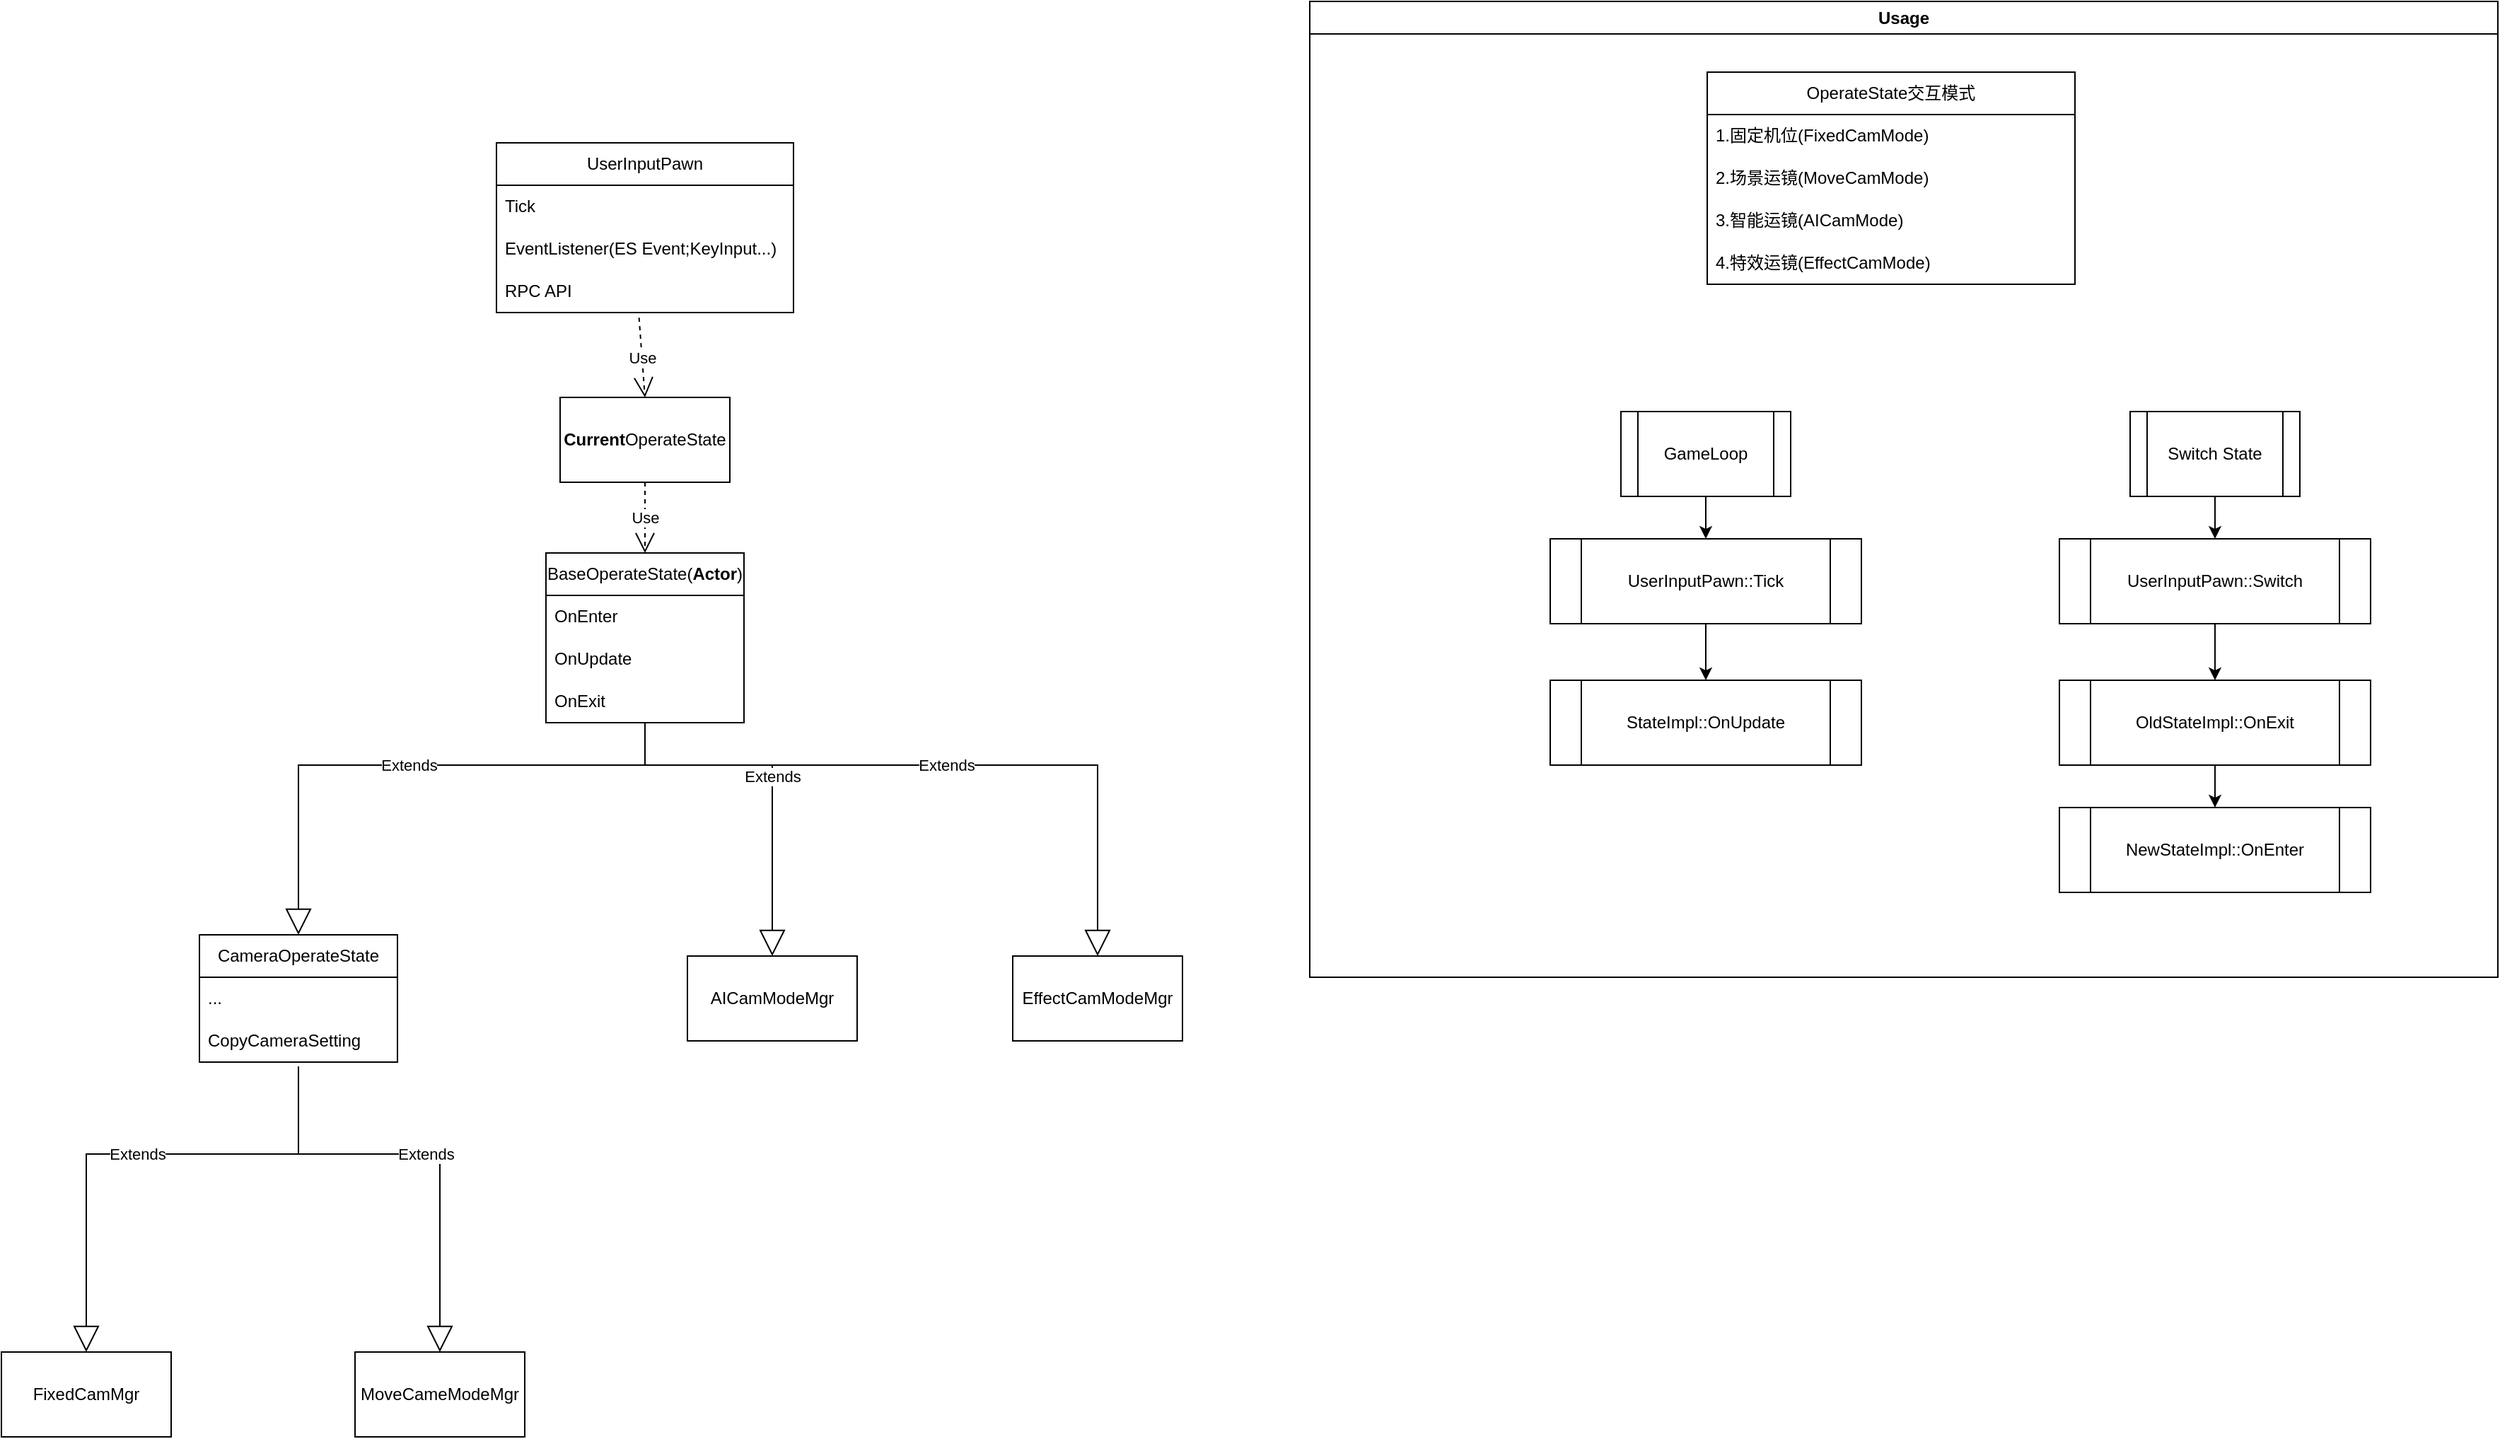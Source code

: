 <mxfile version="24.4.10" type="github">
  <diagram name="第 1 页" id="Tp6xkHWeVjN_rBCy3hVp">
    <mxGraphModel dx="1687" dy="878" grid="1" gridSize="10" guides="1" tooltips="1" connect="1" arrows="1" fold="1" page="1" pageScale="1" pageWidth="827" pageHeight="1169" math="0" shadow="0">
      <root>
        <mxCell id="0" />
        <mxCell id="1" parent="0" />
        <mxCell id="voi-5qZwKjMVEsfEQ1OQ-50" value="Usage" style="swimlane;whiteSpace=wrap;html=1;movable=1;resizable=1;rotatable=1;deletable=1;editable=1;locked=0;connectable=1;" vertex="1" parent="1">
          <mxGeometry x="940" y="50" width="840" height="690" as="geometry" />
        </mxCell>
        <mxCell id="voi-5qZwKjMVEsfEQ1OQ-3" value="OperateState交互模式" style="swimlane;fontStyle=0;childLayout=stackLayout;horizontal=1;startSize=30;horizontalStack=0;resizeParent=1;resizeParentMax=0;resizeLast=0;collapsible=1;marginBottom=0;whiteSpace=wrap;html=1;" vertex="1" parent="voi-5qZwKjMVEsfEQ1OQ-50">
          <mxGeometry x="281" y="50" width="260" height="150" as="geometry" />
        </mxCell>
        <mxCell id="voi-5qZwKjMVEsfEQ1OQ-4" value="1.固定机位(FixedCamMode)" style="text;strokeColor=none;fillColor=none;align=left;verticalAlign=middle;spacingLeft=4;spacingRight=4;overflow=hidden;points=[[0,0.5],[1,0.5]];portConstraint=eastwest;rotatable=0;whiteSpace=wrap;html=1;" vertex="1" parent="voi-5qZwKjMVEsfEQ1OQ-3">
          <mxGeometry y="30" width="260" height="30" as="geometry" />
        </mxCell>
        <mxCell id="voi-5qZwKjMVEsfEQ1OQ-5" value="2.场景运镜(MoveCamMode)" style="text;strokeColor=none;fillColor=none;align=left;verticalAlign=middle;spacingLeft=4;spacingRight=4;overflow=hidden;points=[[0,0.5],[1,0.5]];portConstraint=eastwest;rotatable=0;whiteSpace=wrap;html=1;" vertex="1" parent="voi-5qZwKjMVEsfEQ1OQ-3">
          <mxGeometry y="60" width="260" height="30" as="geometry" />
        </mxCell>
        <mxCell id="voi-5qZwKjMVEsfEQ1OQ-6" value="3.智能运镜(AICamMode)" style="text;strokeColor=none;fillColor=none;align=left;verticalAlign=middle;spacingLeft=4;spacingRight=4;overflow=hidden;points=[[0,0.5],[1,0.5]];portConstraint=eastwest;rotatable=0;whiteSpace=wrap;html=1;" vertex="1" parent="voi-5qZwKjMVEsfEQ1OQ-3">
          <mxGeometry y="90" width="260" height="30" as="geometry" />
        </mxCell>
        <mxCell id="voi-5qZwKjMVEsfEQ1OQ-7" value="4.特效运镜(EffectCamMode)" style="text;strokeColor=none;fillColor=none;align=left;verticalAlign=middle;spacingLeft=4;spacingRight=4;overflow=hidden;points=[[0,0.5],[1,0.5]];portConstraint=eastwest;rotatable=0;whiteSpace=wrap;html=1;" vertex="1" parent="voi-5qZwKjMVEsfEQ1OQ-3">
          <mxGeometry y="120" width="260" height="30" as="geometry" />
        </mxCell>
        <mxCell id="voi-5qZwKjMVEsfEQ1OQ-38" value="UserInputPawn::Tick" style="shape=process;whiteSpace=wrap;html=1;backgroundOutline=1;" vertex="1" parent="voi-5qZwKjMVEsfEQ1OQ-50">
          <mxGeometry x="170" y="380" width="220" height="60" as="geometry" />
        </mxCell>
        <mxCell id="voi-5qZwKjMVEsfEQ1OQ-39" value="StateImpl::OnUpdate" style="shape=process;whiteSpace=wrap;html=1;backgroundOutline=1;" vertex="1" parent="voi-5qZwKjMVEsfEQ1OQ-50">
          <mxGeometry x="170" y="480" width="220" height="60" as="geometry" />
        </mxCell>
        <mxCell id="voi-5qZwKjMVEsfEQ1OQ-44" value="" style="endArrow=classic;html=1;rounded=0;exitX=0.5;exitY=1;exitDx=0;exitDy=0;entryX=0.5;entryY=0;entryDx=0;entryDy=0;" edge="1" parent="voi-5qZwKjMVEsfEQ1OQ-50" source="voi-5qZwKjMVEsfEQ1OQ-35" target="voi-5qZwKjMVEsfEQ1OQ-38">
          <mxGeometry width="50" height="50" relative="1" as="geometry">
            <mxPoint x="410" y="360" as="sourcePoint" />
            <mxPoint x="460" y="310" as="targetPoint" />
          </mxGeometry>
        </mxCell>
        <mxCell id="voi-5qZwKjMVEsfEQ1OQ-45" value="" style="endArrow=classic;html=1;rounded=0;exitX=0.5;exitY=1;exitDx=0;exitDy=0;entryX=0.5;entryY=0;entryDx=0;entryDy=0;" edge="1" parent="voi-5qZwKjMVEsfEQ1OQ-50" source="voi-5qZwKjMVEsfEQ1OQ-38" target="voi-5qZwKjMVEsfEQ1OQ-39">
          <mxGeometry width="50" height="50" relative="1" as="geometry">
            <mxPoint x="290" y="360" as="sourcePoint" />
            <mxPoint x="290" y="390" as="targetPoint" />
          </mxGeometry>
        </mxCell>
        <mxCell id="voi-5qZwKjMVEsfEQ1OQ-35" value="GameLoop" style="shape=process;whiteSpace=wrap;html=1;backgroundOutline=1;" vertex="1" parent="voi-5qZwKjMVEsfEQ1OQ-50">
          <mxGeometry x="220" y="290" width="120" height="60" as="geometry" />
        </mxCell>
        <mxCell id="voi-5qZwKjMVEsfEQ1OQ-9" value="&lt;b&gt;Current&lt;/b&gt;OperateState" style="rounded=0;whiteSpace=wrap;html=1;" vertex="1" parent="1">
          <mxGeometry x="410" y="330" width="120" height="60" as="geometry" />
        </mxCell>
        <mxCell id="voi-5qZwKjMVEsfEQ1OQ-13" value="BaseOperateState(&lt;b&gt;Actor&lt;/b&gt;)" style="swimlane;fontStyle=0;childLayout=stackLayout;horizontal=1;startSize=30;horizontalStack=0;resizeParent=1;resizeParentMax=0;resizeLast=0;collapsible=1;marginBottom=0;whiteSpace=wrap;html=1;" vertex="1" parent="1">
          <mxGeometry x="400" y="440" width="140" height="120" as="geometry" />
        </mxCell>
        <mxCell id="voi-5qZwKjMVEsfEQ1OQ-14" value="OnEnter" style="text;strokeColor=none;fillColor=none;align=left;verticalAlign=middle;spacingLeft=4;spacingRight=4;overflow=hidden;points=[[0,0.5],[1,0.5]];portConstraint=eastwest;rotatable=0;whiteSpace=wrap;html=1;" vertex="1" parent="voi-5qZwKjMVEsfEQ1OQ-13">
          <mxGeometry y="30" width="140" height="30" as="geometry" />
        </mxCell>
        <mxCell id="voi-5qZwKjMVEsfEQ1OQ-15" value="OnUpdate" style="text;strokeColor=none;fillColor=none;align=left;verticalAlign=middle;spacingLeft=4;spacingRight=4;overflow=hidden;points=[[0,0.5],[1,0.5]];portConstraint=eastwest;rotatable=0;whiteSpace=wrap;html=1;" vertex="1" parent="voi-5qZwKjMVEsfEQ1OQ-13">
          <mxGeometry y="60" width="140" height="30" as="geometry" />
        </mxCell>
        <mxCell id="voi-5qZwKjMVEsfEQ1OQ-16" value="OnExit" style="text;strokeColor=none;fillColor=none;align=left;verticalAlign=middle;spacingLeft=4;spacingRight=4;overflow=hidden;points=[[0,0.5],[1,0.5]];portConstraint=eastwest;rotatable=0;whiteSpace=wrap;html=1;" vertex="1" parent="voi-5qZwKjMVEsfEQ1OQ-13">
          <mxGeometry y="90" width="140" height="30" as="geometry" />
        </mxCell>
        <mxCell id="voi-5qZwKjMVEsfEQ1OQ-17" value="UserInputPawn" style="swimlane;fontStyle=0;childLayout=stackLayout;horizontal=1;startSize=30;horizontalStack=0;resizeParent=1;resizeParentMax=0;resizeLast=0;collapsible=1;marginBottom=0;whiteSpace=wrap;html=1;" vertex="1" parent="1">
          <mxGeometry x="365" y="150" width="210" height="120" as="geometry" />
        </mxCell>
        <mxCell id="voi-5qZwKjMVEsfEQ1OQ-18" value="Tick" style="text;strokeColor=none;fillColor=none;align=left;verticalAlign=middle;spacingLeft=4;spacingRight=4;overflow=hidden;points=[[0,0.5],[1,0.5]];portConstraint=eastwest;rotatable=0;whiteSpace=wrap;html=1;" vertex="1" parent="voi-5qZwKjMVEsfEQ1OQ-17">
          <mxGeometry y="30" width="210" height="30" as="geometry" />
        </mxCell>
        <mxCell id="voi-5qZwKjMVEsfEQ1OQ-19" value="EventListener(ES Event;KeyInput...)" style="text;strokeColor=none;fillColor=none;align=left;verticalAlign=middle;spacingLeft=4;spacingRight=4;overflow=hidden;points=[[0,0.5],[1,0.5]];portConstraint=eastwest;rotatable=0;whiteSpace=wrap;html=1;" vertex="1" parent="voi-5qZwKjMVEsfEQ1OQ-17">
          <mxGeometry y="60" width="210" height="30" as="geometry" />
        </mxCell>
        <mxCell id="voi-5qZwKjMVEsfEQ1OQ-20" value="RPC API&amp;nbsp;" style="text;strokeColor=none;fillColor=none;align=left;verticalAlign=middle;spacingLeft=4;spacingRight=4;overflow=hidden;points=[[0,0.5],[1,0.5]];portConstraint=eastwest;rotatable=0;whiteSpace=wrap;html=1;" vertex="1" parent="voi-5qZwKjMVEsfEQ1OQ-17">
          <mxGeometry y="90" width="210" height="30" as="geometry" />
        </mxCell>
        <mxCell id="voi-5qZwKjMVEsfEQ1OQ-21" value="Use" style="endArrow=open;endSize=12;dashed=1;html=1;rounded=0;exitX=0.5;exitY=1;exitDx=0;exitDy=0;entryX=0.5;entryY=0;entryDx=0;entryDy=0;" edge="1" parent="1" source="voi-5qZwKjMVEsfEQ1OQ-9" target="voi-5qZwKjMVEsfEQ1OQ-13">
          <mxGeometry width="160" relative="1" as="geometry">
            <mxPoint x="440" y="370" as="sourcePoint" />
            <mxPoint x="600" y="370" as="targetPoint" />
          </mxGeometry>
        </mxCell>
        <mxCell id="voi-5qZwKjMVEsfEQ1OQ-22" value="FixedCamMgr" style="rounded=0;whiteSpace=wrap;html=1;" vertex="1" parent="1">
          <mxGeometry x="15" y="1005" width="120" height="60" as="geometry" />
        </mxCell>
        <mxCell id="voi-5qZwKjMVEsfEQ1OQ-23" value="MoveCameModeMgr" style="rounded=0;whiteSpace=wrap;html=1;" vertex="1" parent="1">
          <mxGeometry x="265" y="1005" width="120" height="60" as="geometry" />
        </mxCell>
        <mxCell id="voi-5qZwKjMVEsfEQ1OQ-24" value="AICamModeMgr" style="rounded=0;whiteSpace=wrap;html=1;" vertex="1" parent="1">
          <mxGeometry x="500" y="725" width="120" height="60" as="geometry" />
        </mxCell>
        <mxCell id="voi-5qZwKjMVEsfEQ1OQ-25" value="EffectCamModeMgr" style="rounded=0;whiteSpace=wrap;html=1;" vertex="1" parent="1">
          <mxGeometry x="730" y="725" width="120" height="60" as="geometry" />
        </mxCell>
        <mxCell id="voi-5qZwKjMVEsfEQ1OQ-26" value="Extends" style="endArrow=block;endSize=16;endFill=0;html=1;rounded=0;exitX=0.5;exitY=1.1;exitDx=0;exitDy=0;exitPerimeter=0;entryX=0.5;entryY=0;entryDx=0;entryDy=0;" edge="1" parent="1" source="voi-5qZwKjMVEsfEQ1OQ-32" target="voi-5qZwKjMVEsfEQ1OQ-22">
          <mxGeometry width="160" relative="1" as="geometry">
            <mxPoint x="415" y="695" as="sourcePoint" />
            <mxPoint x="575" y="695" as="targetPoint" />
            <Array as="points">
              <mxPoint x="225" y="865" />
              <mxPoint x="75" y="865" />
            </Array>
          </mxGeometry>
        </mxCell>
        <mxCell id="voi-5qZwKjMVEsfEQ1OQ-27" value="Extends" style="endArrow=block;endSize=16;endFill=0;html=1;rounded=0;entryX=0.5;entryY=0;entryDx=0;entryDy=0;" edge="1" parent="1" target="voi-5qZwKjMVEsfEQ1OQ-23">
          <mxGeometry width="160" relative="1" as="geometry">
            <mxPoint x="225" y="805" as="sourcePoint" />
            <mxPoint x="605" y="695" as="targetPoint" />
            <Array as="points">
              <mxPoint x="225" y="865" />
              <mxPoint x="325" y="865" />
            </Array>
          </mxGeometry>
        </mxCell>
        <mxCell id="voi-5qZwKjMVEsfEQ1OQ-28" value="Extends" style="endArrow=block;endSize=16;endFill=0;html=1;rounded=0;entryX=0.5;entryY=0;entryDx=0;entryDy=0;exitX=0.5;exitY=1.008;exitDx=0;exitDy=0;exitPerimeter=0;" edge="1" parent="1" source="voi-5qZwKjMVEsfEQ1OQ-16" target="voi-5qZwKjMVEsfEQ1OQ-24">
          <mxGeometry width="160" relative="1" as="geometry">
            <mxPoint x="340" y="560" as="sourcePoint" />
            <mxPoint x="660" y="540" as="targetPoint" />
            <Array as="points">
              <mxPoint x="470" y="590" />
              <mxPoint x="560" y="590" />
            </Array>
          </mxGeometry>
        </mxCell>
        <mxCell id="voi-5qZwKjMVEsfEQ1OQ-29" value="Extends" style="endArrow=block;endSize=16;endFill=0;html=1;rounded=0;exitX=0.5;exitY=1;exitDx=0;exitDy=0;exitPerimeter=0;entryX=0.5;entryY=0;entryDx=0;entryDy=0;" edge="1" parent="1" source="voi-5qZwKjMVEsfEQ1OQ-16" target="voi-5qZwKjMVEsfEQ1OQ-25">
          <mxGeometry width="160" relative="1" as="geometry">
            <mxPoint x="348" y="572" as="sourcePoint" />
            <mxPoint x="570" y="640" as="targetPoint" />
            <Array as="points">
              <mxPoint x="470" y="590" />
              <mxPoint x="790" y="590" />
            </Array>
          </mxGeometry>
        </mxCell>
        <mxCell id="voi-5qZwKjMVEsfEQ1OQ-30" value="CameraOperateState" style="swimlane;fontStyle=0;childLayout=stackLayout;horizontal=1;startSize=30;horizontalStack=0;resizeParent=1;resizeParentMax=0;resizeLast=0;collapsible=1;marginBottom=0;whiteSpace=wrap;html=1;" vertex="1" parent="1">
          <mxGeometry x="155" y="710" width="140" height="90" as="geometry" />
        </mxCell>
        <mxCell id="voi-5qZwKjMVEsfEQ1OQ-31" value="..." style="text;strokeColor=none;fillColor=none;align=left;verticalAlign=middle;spacingLeft=4;spacingRight=4;overflow=hidden;points=[[0,0.5],[1,0.5]];portConstraint=eastwest;rotatable=0;whiteSpace=wrap;html=1;" vertex="1" parent="voi-5qZwKjMVEsfEQ1OQ-30">
          <mxGeometry y="30" width="140" height="30" as="geometry" />
        </mxCell>
        <mxCell id="voi-5qZwKjMVEsfEQ1OQ-32" value="CopyCameraSetting" style="text;strokeColor=none;fillColor=none;align=left;verticalAlign=middle;spacingLeft=4;spacingRight=4;overflow=hidden;points=[[0,0.5],[1,0.5]];portConstraint=eastwest;rotatable=0;whiteSpace=wrap;html=1;" vertex="1" parent="voi-5qZwKjMVEsfEQ1OQ-30">
          <mxGeometry y="60" width="140" height="30" as="geometry" />
        </mxCell>
        <mxCell id="voi-5qZwKjMVEsfEQ1OQ-34" value="Extends" style="endArrow=block;endSize=16;endFill=0;html=1;rounded=0;entryX=0.5;entryY=0;entryDx=0;entryDy=0;" edge="1" parent="1" target="voi-5qZwKjMVEsfEQ1OQ-30">
          <mxGeometry width="160" relative="1" as="geometry">
            <mxPoint x="470" y="560" as="sourcePoint" />
            <mxPoint x="420" y="630" as="targetPoint" />
            <Array as="points">
              <mxPoint x="470" y="590" />
              <mxPoint x="225" y="590" />
            </Array>
          </mxGeometry>
        </mxCell>
        <mxCell id="voi-5qZwKjMVEsfEQ1OQ-40" value="Switch State" style="shape=process;whiteSpace=wrap;html=1;backgroundOutline=1;" vertex="1" parent="1">
          <mxGeometry x="1520" y="340" width="120" height="60" as="geometry" />
        </mxCell>
        <mxCell id="voi-5qZwKjMVEsfEQ1OQ-41" value="UserInputPawn::Switch" style="shape=process;whiteSpace=wrap;html=1;backgroundOutline=1;" vertex="1" parent="1">
          <mxGeometry x="1470" y="430" width="220" height="60" as="geometry" />
        </mxCell>
        <mxCell id="voi-5qZwKjMVEsfEQ1OQ-42" value="OldStateImpl::OnExit" style="shape=process;whiteSpace=wrap;html=1;backgroundOutline=1;" vertex="1" parent="1">
          <mxGeometry x="1470" y="530" width="220" height="60" as="geometry" />
        </mxCell>
        <mxCell id="voi-5qZwKjMVEsfEQ1OQ-43" value="NewStateImpl::OnEnter" style="shape=process;whiteSpace=wrap;html=1;backgroundOutline=1;" vertex="1" parent="1">
          <mxGeometry x="1470" y="620" width="220" height="60" as="geometry" />
        </mxCell>
        <mxCell id="voi-5qZwKjMVEsfEQ1OQ-46" value="" style="endArrow=classic;html=1;rounded=0;exitX=0.5;exitY=1;exitDx=0;exitDy=0;entryX=0.5;entryY=0;entryDx=0;entryDy=0;" edge="1" parent="1" source="voi-5qZwKjMVEsfEQ1OQ-40" target="voi-5qZwKjMVEsfEQ1OQ-41">
          <mxGeometry width="50" height="50" relative="1" as="geometry">
            <mxPoint x="1680" y="420" as="sourcePoint" />
            <mxPoint x="1730" y="370" as="targetPoint" />
          </mxGeometry>
        </mxCell>
        <mxCell id="voi-5qZwKjMVEsfEQ1OQ-47" value="" style="endArrow=classic;html=1;rounded=0;exitX=0.5;exitY=1;exitDx=0;exitDy=0;entryX=0.5;entryY=0;entryDx=0;entryDy=0;" edge="1" parent="1" source="voi-5qZwKjMVEsfEQ1OQ-41" target="voi-5qZwKjMVEsfEQ1OQ-42">
          <mxGeometry width="50" height="50" relative="1" as="geometry">
            <mxPoint x="1590" y="410" as="sourcePoint" />
            <mxPoint x="1590" y="440" as="targetPoint" />
          </mxGeometry>
        </mxCell>
        <mxCell id="voi-5qZwKjMVEsfEQ1OQ-48" value="" style="endArrow=classic;html=1;rounded=0;exitX=0.5;exitY=1;exitDx=0;exitDy=0;entryX=0.5;entryY=0;entryDx=0;entryDy=0;" edge="1" parent="1" source="voi-5qZwKjMVEsfEQ1OQ-42" target="voi-5qZwKjMVEsfEQ1OQ-43">
          <mxGeometry width="50" height="50" relative="1" as="geometry">
            <mxPoint x="1590" y="500" as="sourcePoint" />
            <mxPoint x="1590" y="540" as="targetPoint" />
          </mxGeometry>
        </mxCell>
        <mxCell id="voi-5qZwKjMVEsfEQ1OQ-51" value="Use" style="endArrow=open;endSize=12;dashed=1;html=1;rounded=0;exitX=0.48;exitY=1.12;exitDx=0;exitDy=0;entryX=0.5;entryY=0;entryDx=0;entryDy=0;exitPerimeter=0;" edge="1" parent="1" source="voi-5qZwKjMVEsfEQ1OQ-20" target="voi-5qZwKjMVEsfEQ1OQ-9">
          <mxGeometry width="160" relative="1" as="geometry">
            <mxPoint x="350" y="400" as="sourcePoint" />
            <mxPoint x="350" y="450" as="targetPoint" />
          </mxGeometry>
        </mxCell>
      </root>
    </mxGraphModel>
  </diagram>
</mxfile>
